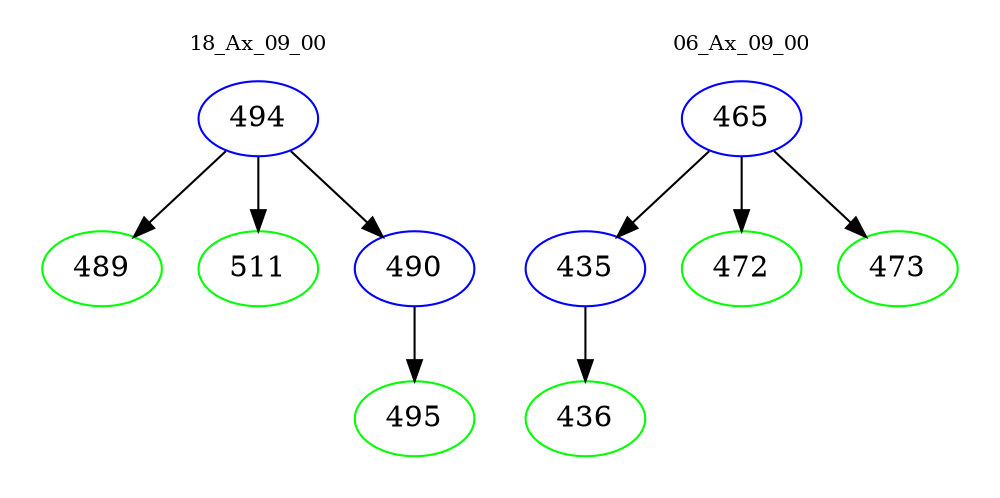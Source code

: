 digraph{
subgraph cluster_0 {
color = white
label = "18_Ax_09_00";
fontsize=10;
T0_494 [label="494", color="blue"]
T0_494 -> T0_489 [color="black"]
T0_489 [label="489", color="green"]
T0_494 -> T0_511 [color="black"]
T0_511 [label="511", color="green"]
T0_494 -> T0_490 [color="black"]
T0_490 [label="490", color="blue"]
T0_490 -> T0_495 [color="black"]
T0_495 [label="495", color="green"]
}
subgraph cluster_1 {
color = white
label = "06_Ax_09_00";
fontsize=10;
T1_465 [label="465", color="blue"]
T1_465 -> T1_435 [color="black"]
T1_435 [label="435", color="blue"]
T1_435 -> T1_436 [color="black"]
T1_436 [label="436", color="green"]
T1_465 -> T1_472 [color="black"]
T1_472 [label="472", color="green"]
T1_465 -> T1_473 [color="black"]
T1_473 [label="473", color="green"]
}
}
